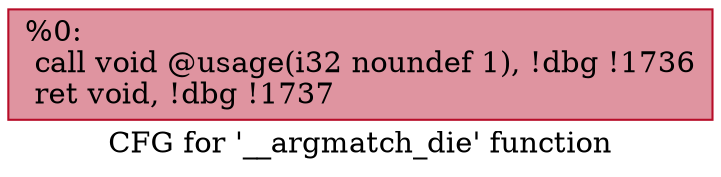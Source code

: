 digraph "CFG for '__argmatch_die' function" {
	label="CFG for '__argmatch_die' function";

	Node0x1c425e0 [shape=record,color="#b70d28ff", style=filled, fillcolor="#b70d2870",label="{%0:\l  call void @usage(i32 noundef 1), !dbg !1736\l  ret void, !dbg !1737\l}"];
}
